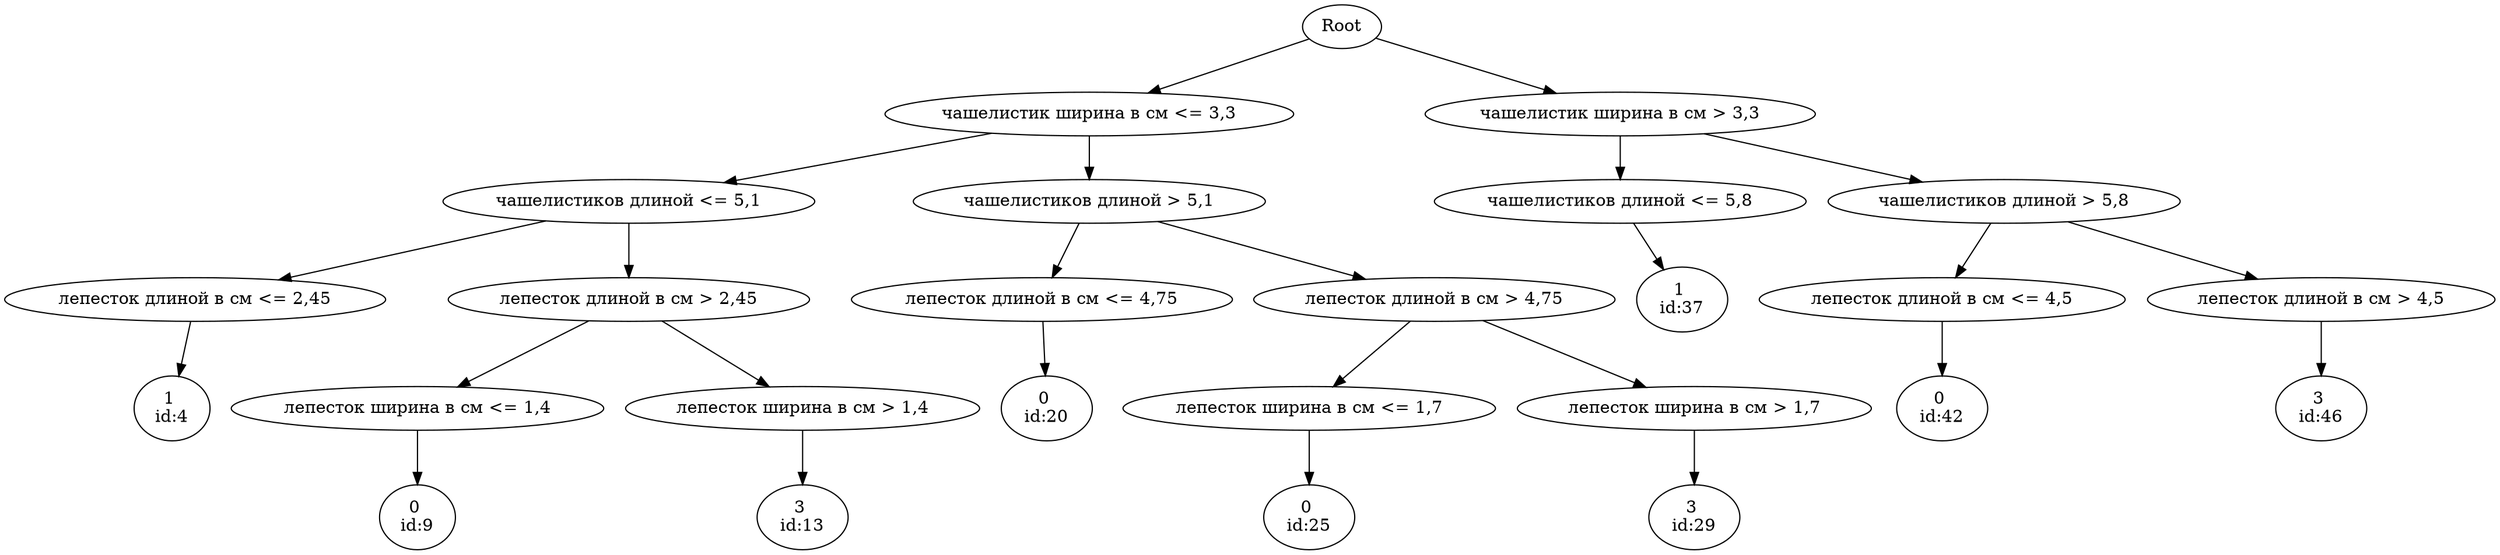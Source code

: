 digraph G {
"Root"
->
"чашелистик ширина в см <= 3,3"
->
"чашелистиков длиной <= 5,1"
->
"лепесток длиной в см <= 2,45"
->
"1 
id:4"
;
"чашелистиков длиной <= 5,1"
->
"лепесток длиной в см > 2,45"
->
"лепесток ширина в см <= 1,4"
->
"0 
id:9"
;
"лепесток длиной в см > 2,45"
->
"лепесток ширина в см > 1,4"
->
"3 
id:13"
;
"чашелистик ширина в см <= 3,3"
->
"чашелистиков длиной > 5,1"
->
"лепесток длиной в см <= 4,75"
->
"0 
id:20"
;
"чашелистиков длиной > 5,1"
->
"лепесток длиной в см > 4,75"
->
"лепесток ширина в см <= 1,7"
->
"0 
id:25"
;
"лепесток длиной в см > 4,75"
->
"лепесток ширина в см > 1,7"
->
"3 
id:29"
;
"Root"
->
"чашелистик ширина в см > 3,3"
->
"чашелистиков длиной <= 5,8"
->
"1 
id:37"
;
"чашелистик ширина в см > 3,3"
->
"чашелистиков длиной > 5,8"
->
"лепесток длиной в см <= 4,5"
->
"0 
id:42"
;
"чашелистиков длиной > 5,8"
->
"лепесток длиной в см > 4,5"
->
"3 
id:46"
;
}
